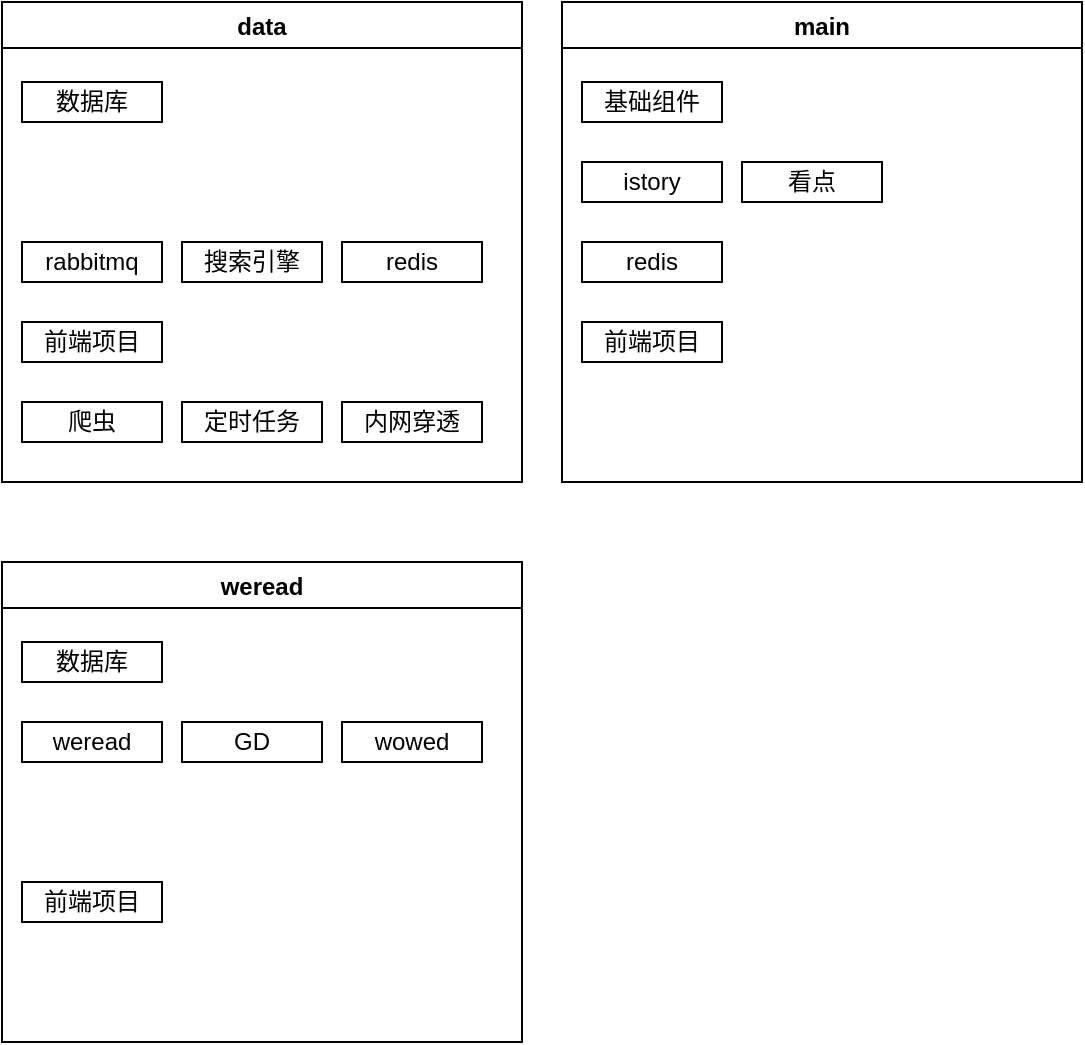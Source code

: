 <mxfile version="14.9.6" type="github">
  <diagram id="gaIBZhyMV66y5XV5K14-" name="第 1 页">
    <mxGraphModel dx="953" dy="616" grid="1" gridSize="10" guides="1" tooltips="1" connect="1" arrows="1" fold="1" page="1" pageScale="1" pageWidth="827" pageHeight="1169" math="0" shadow="0">
      <root>
        <mxCell id="0" />
        <mxCell id="1" parent="0" />
        <mxCell id="H9kygIa2RwdwtTPUiz5n-2" value="data" style="swimlane;" vertex="1" parent="1">
          <mxGeometry x="120" y="80" width="260" height="240" as="geometry">
            <mxRectangle x="120" y="80" width="60" height="23" as="alternateBounds" />
          </mxGeometry>
        </mxCell>
        <mxCell id="H9kygIa2RwdwtTPUiz5n-3" value="数据库" style="rounded=0;whiteSpace=wrap;html=1;" vertex="1" parent="H9kygIa2RwdwtTPUiz5n-2">
          <mxGeometry x="10" y="40" width="70" height="20" as="geometry" />
        </mxCell>
        <mxCell id="H9kygIa2RwdwtTPUiz5n-5" value="rabbitmq" style="rounded=0;whiteSpace=wrap;html=1;" vertex="1" parent="H9kygIa2RwdwtTPUiz5n-2">
          <mxGeometry x="10" y="120" width="70" height="20" as="geometry" />
        </mxCell>
        <mxCell id="H9kygIa2RwdwtTPUiz5n-6" value="前端项目" style="rounded=0;whiteSpace=wrap;html=1;" vertex="1" parent="H9kygIa2RwdwtTPUiz5n-2">
          <mxGeometry x="10" y="160" width="70" height="20" as="geometry" />
        </mxCell>
        <mxCell id="H9kygIa2RwdwtTPUiz5n-7" value="搜索引擎" style="rounded=0;whiteSpace=wrap;html=1;" vertex="1" parent="H9kygIa2RwdwtTPUiz5n-2">
          <mxGeometry x="90" y="120" width="70" height="20" as="geometry" />
        </mxCell>
        <mxCell id="H9kygIa2RwdwtTPUiz5n-4" value="redis" style="rounded=0;whiteSpace=wrap;html=1;" vertex="1" parent="H9kygIa2RwdwtTPUiz5n-2">
          <mxGeometry x="170" y="120" width="70" height="20" as="geometry" />
        </mxCell>
        <mxCell id="H9kygIa2RwdwtTPUiz5n-27" value="爬虫" style="rounded=0;whiteSpace=wrap;html=1;" vertex="1" parent="H9kygIa2RwdwtTPUiz5n-2">
          <mxGeometry x="10" y="200" width="70" height="20" as="geometry" />
        </mxCell>
        <mxCell id="H9kygIa2RwdwtTPUiz5n-28" value="定时任务" style="rounded=0;whiteSpace=wrap;html=1;" vertex="1" parent="H9kygIa2RwdwtTPUiz5n-2">
          <mxGeometry x="90" y="200" width="70" height="20" as="geometry" />
        </mxCell>
        <mxCell id="H9kygIa2RwdwtTPUiz5n-29" value="内网穿透" style="rounded=0;whiteSpace=wrap;html=1;" vertex="1" parent="H9kygIa2RwdwtTPUiz5n-2">
          <mxGeometry x="170" y="200" width="70" height="20" as="geometry" />
        </mxCell>
        <mxCell id="H9kygIa2RwdwtTPUiz5n-9" value="main" style="swimlane;" vertex="1" parent="1">
          <mxGeometry x="400" y="80" width="260" height="240" as="geometry" />
        </mxCell>
        <mxCell id="H9kygIa2RwdwtTPUiz5n-10" value="istory" style="rounded=0;whiteSpace=wrap;html=1;" vertex="1" parent="H9kygIa2RwdwtTPUiz5n-9">
          <mxGeometry x="10" y="80" width="70" height="20" as="geometry" />
        </mxCell>
        <mxCell id="H9kygIa2RwdwtTPUiz5n-11" value="看点" style="rounded=0;whiteSpace=wrap;html=1;" vertex="1" parent="H9kygIa2RwdwtTPUiz5n-9">
          <mxGeometry x="90" y="80" width="70" height="20" as="geometry" />
        </mxCell>
        <mxCell id="H9kygIa2RwdwtTPUiz5n-12" value="前端项目" style="rounded=0;whiteSpace=wrap;html=1;" vertex="1" parent="H9kygIa2RwdwtTPUiz5n-9">
          <mxGeometry x="10" y="160" width="70" height="20" as="geometry" />
        </mxCell>
        <mxCell id="H9kygIa2RwdwtTPUiz5n-13" value="基础组件" style="rounded=0;whiteSpace=wrap;html=1;" vertex="1" parent="H9kygIa2RwdwtTPUiz5n-9">
          <mxGeometry x="10" y="40" width="70" height="20" as="geometry" />
        </mxCell>
        <mxCell id="H9kygIa2RwdwtTPUiz5n-14" value="redis" style="rounded=0;whiteSpace=wrap;html=1;" vertex="1" parent="H9kygIa2RwdwtTPUiz5n-9">
          <mxGeometry x="10" y="120" width="70" height="20" as="geometry" />
        </mxCell>
        <mxCell id="H9kygIa2RwdwtTPUiz5n-16" value="weread" style="swimlane;" vertex="1" parent="1">
          <mxGeometry x="120" y="360" width="260" height="240" as="geometry" />
        </mxCell>
        <mxCell id="H9kygIa2RwdwtTPUiz5n-17" value="weread" style="rounded=0;whiteSpace=wrap;html=1;" vertex="1" parent="H9kygIa2RwdwtTPUiz5n-16">
          <mxGeometry x="10" y="80" width="70" height="20" as="geometry" />
        </mxCell>
        <mxCell id="H9kygIa2RwdwtTPUiz5n-23" value="GD" style="rounded=0;whiteSpace=wrap;html=1;" vertex="1" parent="H9kygIa2RwdwtTPUiz5n-16">
          <mxGeometry x="90" y="80" width="70" height="20" as="geometry" />
        </mxCell>
        <mxCell id="H9kygIa2RwdwtTPUiz5n-24" value="前端项目" style="rounded=0;whiteSpace=wrap;html=1;" vertex="1" parent="H9kygIa2RwdwtTPUiz5n-16">
          <mxGeometry x="10" y="160" width="70" height="20" as="geometry" />
        </mxCell>
        <mxCell id="H9kygIa2RwdwtTPUiz5n-25" value="wowed" style="rounded=0;whiteSpace=wrap;html=1;" vertex="1" parent="H9kygIa2RwdwtTPUiz5n-16">
          <mxGeometry x="170" y="80" width="70" height="20" as="geometry" />
        </mxCell>
        <mxCell id="H9kygIa2RwdwtTPUiz5n-26" value="数据库" style="rounded=0;whiteSpace=wrap;html=1;" vertex="1" parent="H9kygIa2RwdwtTPUiz5n-16">
          <mxGeometry x="10" y="40" width="70" height="20" as="geometry" />
        </mxCell>
      </root>
    </mxGraphModel>
  </diagram>
</mxfile>
